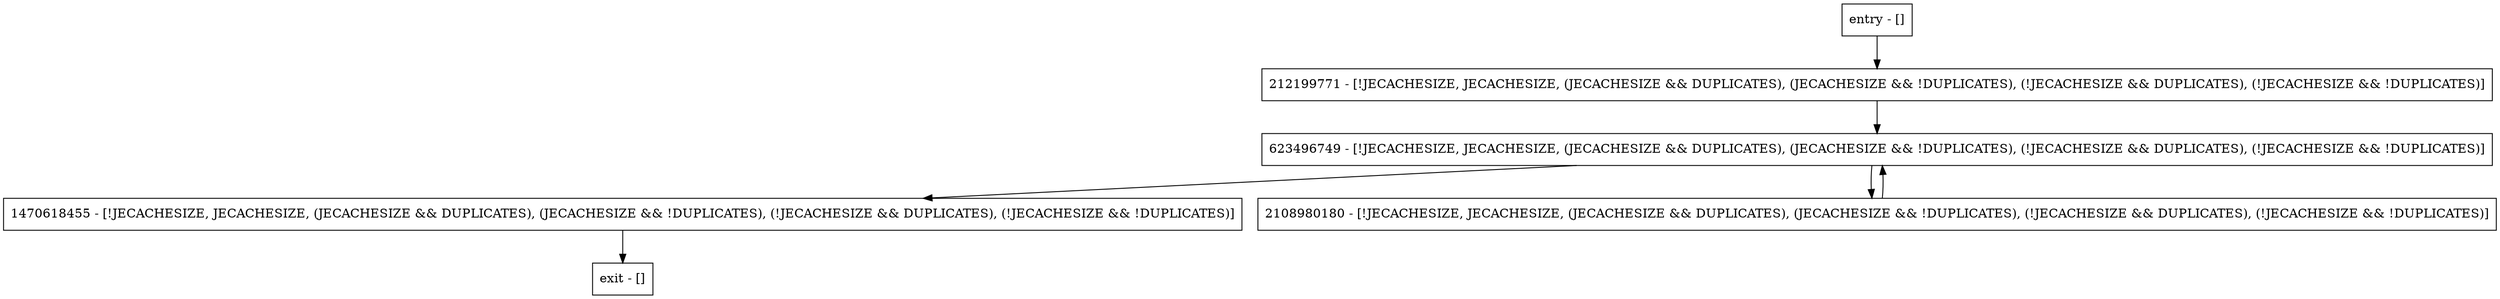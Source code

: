 digraph getObsoleteLsnInfo {
node [shape=record];
1470618455 [label="1470618455 - [!JECACHESIZE, JECACHESIZE, (JECACHESIZE && DUPLICATES), (JECACHESIZE && !DUPLICATES), (!JECACHESIZE && DUPLICATES), (!JECACHESIZE && !DUPLICATES)]"];
entry [label="entry - []"];
exit [label="exit - []"];
623496749 [label="623496749 - [!JECACHESIZE, JECACHESIZE, (JECACHESIZE && DUPLICATES), (JECACHESIZE && !DUPLICATES), (!JECACHESIZE && DUPLICATES), (!JECACHESIZE && !DUPLICATES)]"];
212199771 [label="212199771 - [!JECACHESIZE, JECACHESIZE, (JECACHESIZE && DUPLICATES), (JECACHESIZE && !DUPLICATES), (!JECACHESIZE && DUPLICATES), (!JECACHESIZE && !DUPLICATES)]"];
2108980180 [label="2108980180 - [!JECACHESIZE, JECACHESIZE, (JECACHESIZE && DUPLICATES), (JECACHESIZE && !DUPLICATES), (!JECACHESIZE && DUPLICATES), (!JECACHESIZE && !DUPLICATES)]"];
entry;
exit;
1470618455 -> exit;
entry -> 212199771;
623496749 -> 1470618455;
623496749 -> 2108980180;
212199771 -> 623496749;
2108980180 -> 623496749;
}
